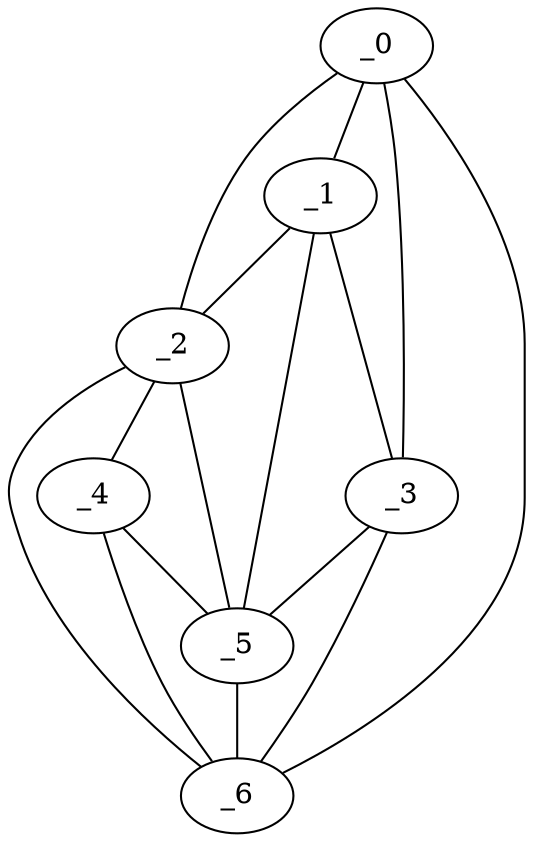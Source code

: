 graph "obj4__55.gxl" {
	_0	 [x=53,
		y=21];
	_1	 [x=69,
		y=32];
	_0 -- _1	 [valence=2];
	_2	 [x=75,
		y=31];
	_0 -- _2	 [valence=1];
	_3	 [x=79,
		y=50];
	_0 -- _3	 [valence=1];
	_6	 [x=102,
		y=36];
	_0 -- _6	 [valence=1];
	_1 -- _2	 [valence=2];
	_1 -- _3	 [valence=2];
	_5	 [x=82,
		y=42];
	_1 -- _5	 [valence=2];
	_4	 [x=82,
		y=34];
	_2 -- _4	 [valence=1];
	_2 -- _5	 [valence=1];
	_2 -- _6	 [valence=2];
	_3 -- _5	 [valence=1];
	_3 -- _6	 [valence=1];
	_4 -- _5	 [valence=2];
	_4 -- _6	 [valence=2];
	_5 -- _6	 [valence=1];
}
